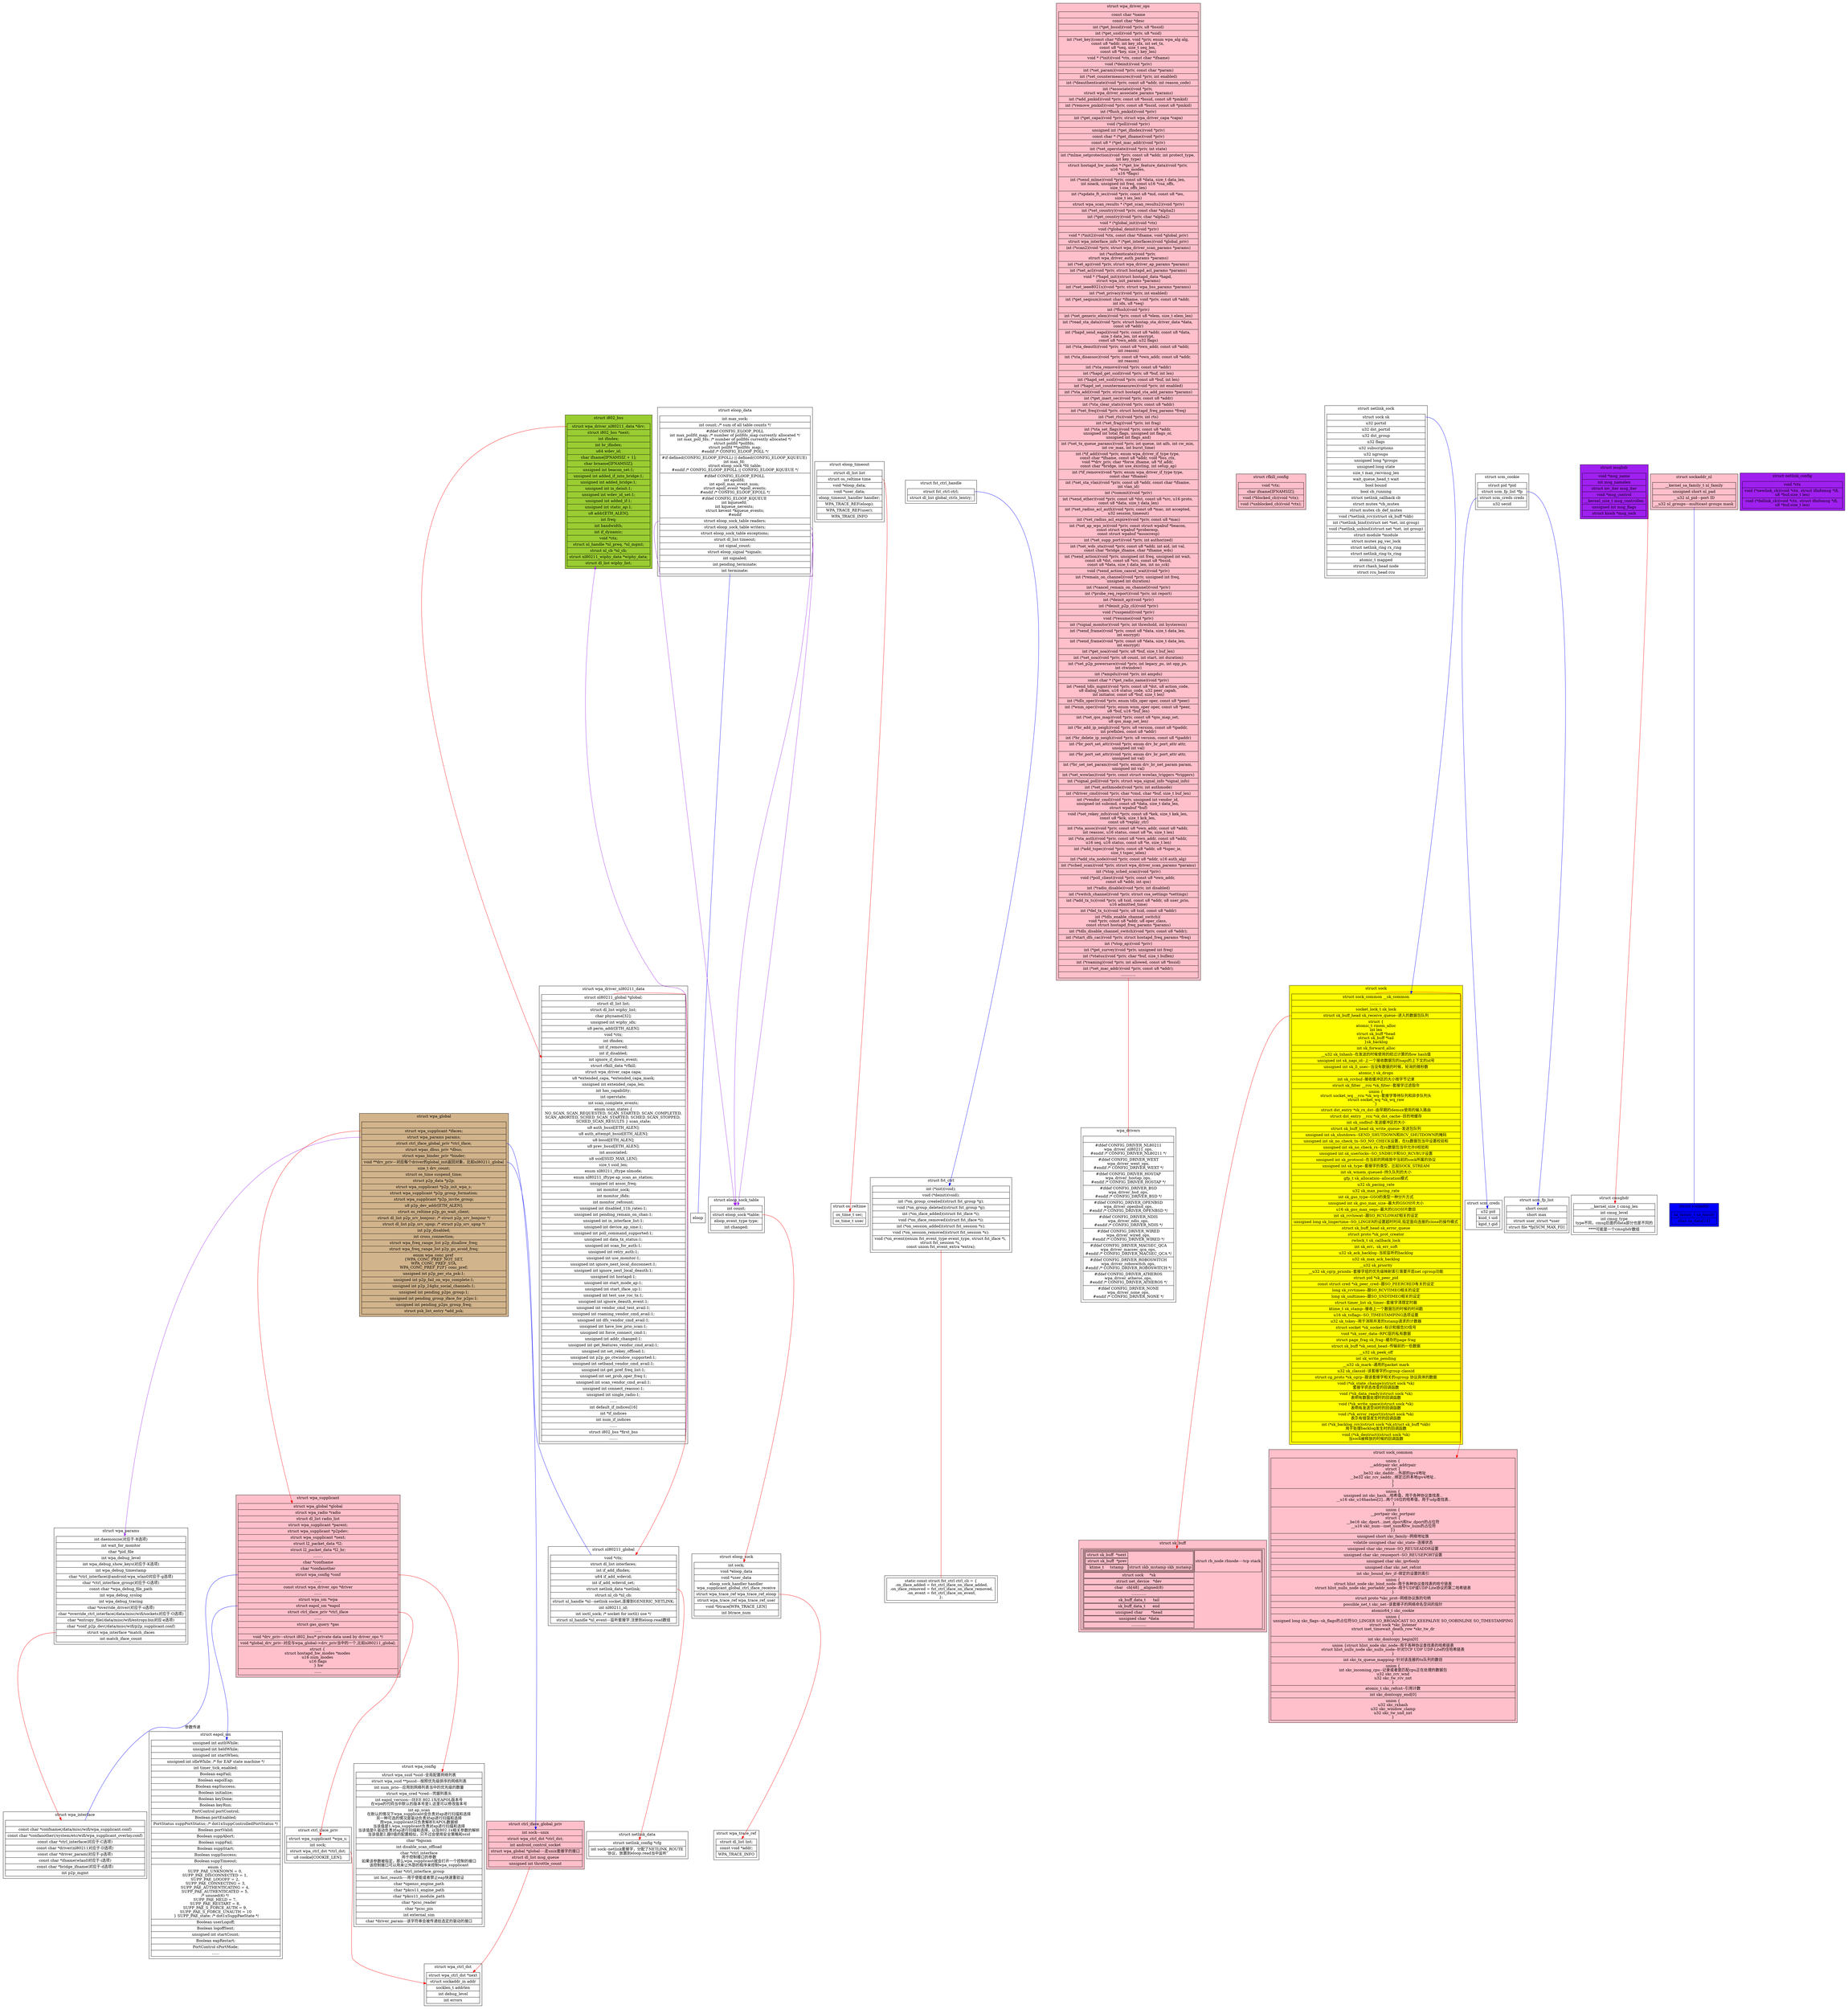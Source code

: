 digraph bluedroid{
	node[shape=record];

	subgraph cluster_struct_wpa_interface{
		label="struct wpa_interface";
		"struct wpa_interface"[label="{
			|const char *confname(/data/misc/wifi/wpa_supplicant.conf)
			|const char *confanother(/system/etc/wifi/wpa_supplicant_overlay.conf)
			|const char *ctrl_interface(对应于-C选项)
			|const char *driver(nl80211对应于-D选项)
			|const char *driver_param(对应于-p选项)
			|const char *ifname(wlan0对应于-i选项)
			|const char *bridge_ifname(对应于-d选项)
			|int p2p_mgmt
		}"];
	}

	subgraph cluster_struct_wpa_params{
		label="struct wpa_params";
		"struct wpa_params"[label="{
			int daemonize(对应于-B选项)
			|int wait_for_monitor
			|char *pid_file
			|int wpa_debug_level
			|int wpa_debug_show_keys(对应于-K选项)
			|int wpa_debug_timestamp
			|char *ctrl_interface(@android:wpa_wlan0对应于-g选项)
			|char *ctrl_interface_group(对应于-G选项)
			|const char *wpa_debug_file_path
			|int wpa_debug_syslog
			|int wpa_debug_tracing
			|char *override_driver(对应于-o选项)
			|char *override_ctrl_interface(/data/misc/wifi/sockets对应于-O选项)
			|char *entropy_file(/data/misc/wifi/entropy.bin对应-e选项)
			|char *conf_p2p_dev(/data/misc/wifi/p2p_supplicant.conf)
			|<match_ifaces>struct wpa_interface *match_ifaces
			|int match_iface_count
		}"];
	}
	"struct wpa_params":match_ifaces->"struct wpa_interface"[color=red];
	"struct wpa_global":ifaces->"struct wpa_supplicant"[color=red];

	subgraph cluster_struct_wpa_global{
		label="struct wpa_global";
		bgcolor=tan;
		"struct wpa_global"[label="{
	|<ifaces>struct wpa_supplicant *ifaces;
    |<params>struct wpa_params params;
    |<ctrl_iface>struct ctrl_iface_global_priv *ctrl_iface;
    |struct wpas_dbus_priv *dbus;
    |struct wpas_binder_priv *binder;
    |<drv_priv>void **drv_priv---对应每个driver的global_init返回对象，比如nl80211_global
	|size_t drv_count;
    |struct os_time suspend_time;
    |struct p2p_data *p2p;
    |struct wpa_supplicant *p2p_init_wpa_s;
    |struct wpa_supplicant *p2p_group_formation;
    |struct wpa_supplicant *p2p_invite_group;
    |u8 p2p_dev_addr[ETH_ALEN];
    |struct os_reltime p2p_go_wait_client;
    |struct dl_list p2p_srv_bonjour; /* struct p2p_srv_bonjour */
    |struct dl_list p2p_srv_upnp; /* struct p2p_srv_upnp */
    |int p2p_disabled;
    |int cross_connection;
    |struct wpa_freq_range_list p2p_disallow_freq;
    |struct wpa_freq_range_list p2p_go_avoid_freq;
    |enum wpa_conc_pref \n\{WPA_CONC_PREF_NOT_SET,\nWPA_CONC_PREF_STA,\nWPA_CONC_PREF_P2P\} conc_pref;
    |unsigned int p2p_per_sta_psk:1;
    |unsigned int p2p_fail_on_wps_complete:1;
    |unsigned int p2p_24ghz_social_channels:1;
    |unsigned int pending_p2ps_group:1;
    |unsigned int pending_group_iface_for_p2ps:1;
    |unsigned int pending_p2ps_group_freq;
    |struct psk_list_entry *add_psk;
		}"];
	}
	"struct wpa_global":drv_priv->"struct nl80211_global"[arrowhead=none color=blue];
	"struct wpa_global":params->"struct wpa_params"[color=purple];
	"struct wpa_global":ctrl_iface->"struct ctrl_iface_global_priv"[color=blue];
	subgraph cluster_struct_ctrl_iface_global_priv{
		label="struct ctrl_iface_global_priv";
		bgcolor=pink;
		"struct ctrl_iface_global_priv"[label="{
			 int sock---unix
    		|struct wpa_ctrl_dst *ctrl_dst;
    		|int android_control_socket
			|struct wpa_global *global----走unix套接字的接口
			|struct dl_list msg_queue
			|unsigned int throttle_count
		}"];
	}


	"struct ctrl_iface_global_priv":ctrl_dst->"struct wpa_ctrl_dst"[color=red];

	subgraph cluster_struct_wpa_ctrl_dst{
		label="struct wpa_ctrl_dst";
		"struct wpa_ctrl_dst"[label="{
			struct wpa_ctrl_dst *next
		|struct sockaddr_in addr
		|socklen_t addrlen
		|int debug_level
		|int errors
		}"];
	}

	"struct eloop_data"->"eloop"[arrowhead=none color=blue];

	subgraph cluster_struct_eloop_data{
		label="struct eloop_data";
		"struct eloop_data"[label="{
			int max_sock;
    |int count; /* sum of all table counts */
|#ifdef CONFIG_ELOOP_POLL\n
    int max_pollfd_map; /* number of pollfds_map currently allocated */
    \nint max_poll_fds; /* number of pollfds currently allocated */
    \nstruct pollfd *pollfds;
    \nstruct pollfd **pollfds_map;
\n#endif /* CONFIG_ELOOP_POLL */
|#if defined(CONFIG_ELOOP_EPOLL) \|\| defined(CONFIG_ELOOP_KQUEUE)
    \nint max_fd;
    \nstruct eloop_sock *fd_table;
\n#endif /* CONFIG_ELOOP_EPOLL \|\| CONFIG_ELOOP_KQUEUE */
|#ifdef CONFIG_ELOOP_EPOLL
    \nint epollfd;
    \nint epoll_max_event_num;
    \nstruct epoll_event *epoll_events;
\n#endif /* CONFIG_ELOOP_EPOLL */
|#ifdef CONFIG_ELOOP_KQUEUE
    \nint kqueuefd;
    \nint kqueue_nevents;
    \nstruct kevent *kqueue_events;
\n#endif
    |<reader>struct eloop_sock_table readers;
    |<writer>struct eloop_sock_table writers;
    |<exception>struct eloop_sock_table exceptions;
    |struct dl_list timeout;
    |int signal_count;
    |struct eloop_signal *signals;
    |int signaled;
    |int pending_terminate;
    |int terminate;
		}"];
	}

	"struct eloop_data":reader->"struct eloop_sock_table"[color=purple];
	"struct eloop_data":writer->"struct eloop_sock_table"[color=purple];
	"struct eloop_data":exception->"struct eloop_sock_table"[color=purple];

	subgraph cluster_struct_eloop_sock_table{
		label="struct eloop_sock_table";
		"struct eloop_sock_table"[label="{
		int count;
    |<table>struct eloop_sock *table;
    |eloop_event_type type;
    |int changed;
	}"];
	}

	"struct eloop_sock_table":table->"struct eloop_sock"[color=red];

	subgraph cluster_struct_eloop_sock{
		label="struct eloop_sock";
		"struct eloop_sock"[label="{
	int sock;
    |void *eloop_data
    |void *user_data
    |eloop_sock_handler handler\nwpa_supplicant_global_ctrl_iface_receive
	|<ref_eloop>struct wpa_trace_ref wpa_trace_ref_eloop
	|struct wpa_trace_ref wpa_trace_ref_user
	|void *btrace[WPA_TRACE_LEN]
	|int btrace_num
	}"];
	}

	"struct eloop_sock":ref_eloop->"struct wpa_trace_ref"[color=red];

	subgraph cluster_struct_wpa_trace_ref{
		label="struct wpa_trace_ref";
		"struct wpa_trace_ref"[label="{
	struct dl_list list;
    |const void *addr;
    |WPA_TRACE_INFO
		}"];
	}

	subgraph cluster_struct_eloop_timeout{
		label="struct eloop_timeout";
		"struct eloop_timeout"[label="{
			struct dl_list list
			|<time>struct os_reltime time
			|void *eloop_data;
    |void *user_data;
    |eloop_timeout_handler handler;
    |WPA_TRACE_REF(eloop);
    |WPA_TRACE_REF(user);
    |WPA_TRACE_INFO
	}"];
	}

	"struct eloop_timeout":time->"struct os_reltime"[color=red];
	subgraph cluster_struct_os_reltime{
		label="struct os_reltime";
		"struct os_reltime"[label="{
		 os_time_t sec;
    	|os_time_t usec
	}"];
	}

	subgraph cluster_struct_fst_ctrl{
		label="struct fst_ctrl";
		"struct fst_ctrl"[label="{
		int (*init)(void);
    |void (*deinit)(void);
    |int (*on_group_created)(struct fst_group *g);
    |void (*on_group_deleted)(struct fst_group *g);
    |int (*on_iface_added)(struct fst_iface *i);
    |void (*on_iface_removed)(struct fst_iface *i);
    |int (*on_session_added)(struct fst_session *s);
    |void (*on_session_removed)(struct fst_session *s);
	|void (*on_event)(enum fst_event_type event_type, struct fst_iface *i,
             \nstruct fst_session *s,
             \nconst union fst_event_extra *extra);
	}"];
	}

	"struct fst_ctrl"->"ctrl_cli"[arrowhead=none color=red];

	subgraph cluster_ctrl_cli{
		"ctrl_cli"[label="{
			static const struct fst_ctrl ctrl_cli = \{\n
    		.on_iface_added = fst_ctrl_iface_on_iface_added,\n
    		.on_iface_removed =  fst_ctrl_iface_on_iface_removed,\n
    		.on_event = fst_ctrl_iface_on_event,\n
			\};
		}"];
	}

	subgraph cluster_struct_fst_ctrl_handle{
		label="struct fst_ctrl_handle";
		"struct fst_ctrl_handle"[label="{
		<ctrl>struct fst_ctrl ctrl;
    |struct dl_list global_ctrls_lentry;
	}"];
	}
	 "struct fst_ctrl_handle":ctrl->"struct fst_ctrl"[color=blue];

	 "struct wpa_driver_ops"->"wpa_drivers"[arrowhead=none color=red];

	subgraph cluster_struct_wpa_driver_ops{
		label="struct wpa_driver_ops";
		bgcolor=pink;
		"struct wpa_driver_ops"[label="{
		const char *name
		|const char *desc
		|int (*get_bssid)(void *priv, u8 *bssid)
		|int (*get_ssid)(void *priv, u8 *ssid)
		|int (*set_key)(const char *ifname, void *priv, enum wpa_alg alg,
               \nconst u8 *addr, int key_idx, int set_tx,
               \nconst u8 *seq, size_t seq_len,
               \nconst u8 *key, size_t key_len)
		| void * (*init)(void *ctx, const char *ifname)
		|void (*deinit)(void *priv)|int (*set_param)(void *priv, const char *param)
		|int (*set_countermeasures)(void *priv, int enabled)
		|int (*deauthenticate)(void *priv, const u8 *addr, int reason_code)
		|int (*associate)(void *priv,
             \nstruct wpa_driver_associate_params *params)
		|int (*add_pmkid)(void *priv, const u8 *bssid, const u8 *pmkid)
		|int (*remove_pmkid)(void *priv, const u8 *bssid, const u8 *pmkid)
		|int (*flush_pmkid)(void *priv)
		|int (*get_capa)(void *priv, struct wpa_driver_capa *capa)
		|void (*poll)(void *priv)
		|unsigned int (*get_ifindex)(void *priv)
		|const char * (*get_ifname)(void *priv)
		|const u8 * (*get_mac_addr)(void *priv)
		|int (*set_operstate)(void *priv, int state)
		|int (*mlme_setprotection)(void *priv, const u8 *addr, int protect_type,
                  \nint key_type)
		|struct hostapd_hw_modes * (*get_hw_feature_data)(void *priv,
                             \nu16 *num_modes,
                             \nu16 *flags)
		|int (*send_mlme)(void *priv, const u8 *data, size_t data_len,
             \nint noack, unsigned int freq, const u16 *csa_offs,
             \nsize_t csa_offs_len)
		|int (*update_ft_ies)(void *priv, const u8 *md, const u8 *ies,
               \nsize_t ies_len)
		|struct wpa_scan_results * (*get_scan_results2)(void *priv)
		|int (*set_country)(void *priv, const char *alpha2)
		|int (*get_country)(void *priv, char *alpha2)
		|void * (*global_init)(void *ctx)
		|void (*global_deinit)(void *priv)
		|void * (*init2)(void *ctx, const char *ifname, void *global_priv)
		|struct wpa_interface_info * (*get_interfaces)(void *global_priv)
		|int (*scan2)(void *priv, struct wpa_driver_scan_params *params)
		|int (*authenticate)(void *priv,
                \nstruct wpa_driver_auth_params *params)
		|int (*set_ap)(void *priv, struct wpa_driver_ap_params *params)
		|int (*set_acl)(void *priv, struct hostapd_acl_params *params)
		|void * (*hapd_init)(struct hostapd_data *hapd,
                \nstruct wpa_init_params *params)
		|int (*set_ieee8021x)(void *priv, struct wpa_bss_params *params)
		|int (*set_privacy)(void *priv, int enabled)
		|int (*get_seqnum)(const char *ifname, void *priv, const u8 *addr,
              \nint idx, u8 *seq)
		|int (*flush)(void *priv)
		|int (*set_generic_elem)(void *priv, const u8 *elem, size_t elem_len)
		|int (*read_sta_data)(void *priv, struct hostap_sta_driver_data *data,
                 \nconst u8 *addr)
		|int (*hapd_send_eapol)(void *priv, const u8 *addr, const u8 *data,
                   \nsize_t data_len, int encrypt,
                   \nconst u8 *own_addr, u32 flags)
		|int (*sta_deauth)(void *priv, const u8 *own_addr, const u8 *addr,
              \nint reason)

		|int (*sta_disassoc)(void *priv, const u8 *own_addr, const u8 *addr,
                \nint reason)
		|int (*sta_remove)(void *priv, const u8 *addr)
		|int (*hapd_get_ssid)(void *priv, u8 *buf, int len)
		|int (*hapd_set_ssid)(void *priv, const u8 *buf, int len)
		|int (*hapd_set_countermeasures)(void *priv, int enabled)
		|int (*sta_add)(void *priv, struct hostapd_sta_add_params *params)
		|int (*get_inact_sec)(void *priv, const u8 *addr)
		|int (*sta_clear_stats)(void *priv, const u8 *addr)
		|int (*set_freq)(void *priv, struct hostapd_freq_params *freq)
		|int (*set_rts)(void *priv, int rts)
		|int (*set_frag)(void *priv, int frag)
		|int (*sta_set_flags)(void *priv, const u8 *addr,
                 \nunsigned int total_flags, unsigned int flags_or,
                 \nunsigned int flags_and)
		|int (*set_tx_queue_params)(void *priv, int queue, int aifs, int cw_min,
                   \nint cw_max, int burst_time)
		|int (*if_add)(void *priv, enum wpa_driver_if_type type,
              \nconst char *ifname, const u8 *addr, void *bss_ctx,
              \nvoid **drv_priv, char *force_ifname, u8 *if_addr,
              \nconst char *bridge, int use_existing, int setup_ap)
		|int (*if_remove)(void *priv, enum wpa_driver_if_type type,
             \nconst char *ifname)
		|int (*set_sta_vlan)(void *priv, const u8 *addr, const char *ifname,
                \nint vlan_id)
		|int (*commit)(void *priv)
		|int (*send_ether)(void *priv, const u8 *dst, const u8 *src, u16 proto,
              \nconst u8 *data, size_t data_len)
		|int (*set_radius_acl_auth)(void *priv, const u8 *mac, int accepted,
                   \nu32 session_timeout)
		|int (*set_radius_acl_expire)(void *priv, const u8 *mac)
		|int (*set_ap_wps_ie)(void *priv, const struct wpabuf *beacon,
                 \nconst struct wpabuf *proberesp,
                 \nconst struct wpabuf *assocresp)
		|int (*set_supp_port)(void *priv, int authorized)
		| int (*set_wds_sta)(void *priv, const u8 *addr, int aid, int val,
               \nconst char *bridge_ifname, char *ifname_wds)
		|int (*send_action)(void *priv, unsigned int freq, unsigned int wait,
              \n const u8 *dst, const u8 *src, const u8 *bssid,
               \nconst u8 *data, size_t data_len, int no_cck)
		|void (*send_action_cancel_wait)(void *priv)
		|int (*remain_on_channel)(void *priv, unsigned int freq,
                 \nunsigned int duration)
		|int (*cancel_remain_on_channel)(void *priv)
		|int (*probe_req_report)(void *priv, int report)
		|int (*deinit_ap)(void *priv)
		|int (*deinit_p2p_cli)(void *priv)
		|void (*suspend)(void *priv)
		|void (*resume)(void *priv)
		|int (*signal_monitor)(void *priv, int threshold, int hysteresis)
		|int (*send_frame)(void *priv, const u8 *data, size_t data_len,
              \nint encrypt)
		|int (*send_frame)(void *priv, const u8 *data, size_t data_len,
              \nint encrypt)
		|int (*get_noa)(void *priv, u8 *buf, size_t buf_len)
		|int (*set_noa)(void *priv, u8 count, int start, int duration)
		|int (*set_p2p_powersave)(void *priv, int legacy_ps, int opp_ps,
                 \nint ctwindow)
		|int (*ampdu)(void *priv, int ampdu)
		|const char * (*get_radio_name)(void *priv)
		|int (*send_tdls_mgmt)(void *priv, const u8 *dst, u8 action_code,
                  \nu8 dialog_token, u16 status_code, u32 peer_capab,
                  \nint initiator, const u8 *buf, size_t len)


		|int (*tdls_oper)(void *priv, enum tdls_oper oper, const u8 *peer)
		|int (*wnm_oper)(void *priv, enum wnm_oper oper, const u8 *peer,
            \nu8 *buf, u16 *buf_len)
		|int (*set_qos_map)(void *priv, const u8 *qos_map_set,
               \nu8 qos_map_set_len)
		|int (*br_add_ip_neigh)(void *priv, u8 version, const u8 *ipaddr,
                   \nint prefixlen, const u8 *addr)
		|int (*br_delete_ip_neigh)(void *priv, u8 version, const u8 *ipaddr)
		|int (*br_port_set_attr)(void *priv, enum drv_br_port_attr attr,
                \nunsigned int val)
		|int (*br_port_set_attr)(void *priv, enum drv_br_port_attr attr,
                \nunsigned int val)
		|int (*br_set_net_param)(void *priv, enum drv_br_net_param param,
                \nunsigned int val)
		|int (*set_wowlan)(void *priv, const struct wowlan_triggers *triggers)
		|int (*signal_poll)(void *priv, struct wpa_signal_info *signal_info)
		|int (*set_authmode)(void *priv, int authmode)
		|int (*driver_cmd)(void *priv, char *cmd, char *buf, size_t buf_len)
		|int (*vendor_cmd)(void *priv, unsigned int vendor_id,
              \nunsigned int subcmd, const u8 *data, size_t data_len,
              \nstruct wpabuf *buf)
		|void (*set_rekey_info)(void *priv, const u8 *kek, size_t kek_len,
                   \nconst u8 *kck, size_t kck_len,
                   \nconst u8 *replay_ctr)
		|int (*sta_assoc)(void *priv, const u8 *own_addr, const u8 *addr,
              \nint reassoc, u16 status, const u8 *ie, size_t len)

		|int (*sta_auth)(void *priv, const u8 *own_addr, const u8 *addr,
             \nu16 seq, u16 status, const u8 *ie, size_t len)
		|int (*add_tspec)(void *priv, const u8 *addr, u8 *tspec_ie,
              \nsize_t tspec_ielen)
		|int (*add_sta_node)(void *priv, const u8 *addr, u16 auth_alg)
		|int (*sched_scan)(void *priv, struct wpa_driver_scan_params *params)
		|int (*stop_sched_scan)(void *priv)
		|void (*poll_client)(void *priv, const u8 *own_addr,
                \nconst u8 *addr, int qos)
		|int (*radio_disable)(void *priv, int disabled)
		|int (*switch_channel)(void *priv, struct csa_settings *settings)
		|int (*add_tx_ts)(void *priv, u8 tsid, const u8 *addr, u8 user_prio,
             \nu16 admitted_time)
		|int (*del_tx_ts)(void *priv, u8 tsid, const u8 *addr)
		|int (*tdls_enable_channel_switch)(
        \nvoid *priv, const u8 *addr, u8 oper_class,
        \nconst struct hostapd_freq_params *params)
		| int (*tdls_disable_channel_switch)(void *priv, const u8 *addr);

		| int (*start_dfs_cac)(void *priv, struct hostapd_freq_params *freq)
		|int (*stop_ap)(void *priv)
		|int (*get_survey)(void *priv, unsigned int freq)

		|int (*status)(void *priv, char *buf, size_t buflen)
		|int (*roaming)(void *priv, int allowed, const u8 *bssid)
		|int (*set_mac_addr)(void *priv, const u8 *addr);
		|............

	}"];
	}

	subgraph cluster_wpa_drivers{
		label="wpa_drivers";
		"wpa_drivers"[label="{
	|#ifdef CONFIG_DRIVER_NL80211
	\nwpa_driver_nl80211_ops,
	\n#endif /* CONFIG_DRIVER_NL80211 */
	|#ifdef CONFIG_DRIVER_WEXT
	\nwpa_driver_wext_ops,
	\n#endif /* CONFIG_DRIVER_WEXT */
	|#ifdef CONFIG_DRIVER_HOSTAP
	\nwpa_driver_hostap_ops,
	\n#endif /* CONFIG_DRIVER_HOSTAP */
	|#ifdef CONFIG_DRIVER_BSD
	\nwpa_driver_bsd_ops,
	\n#endif /* CONFIG_DRIVER_BSD */
	|#ifdef CONFIG_DRIVER_OPENBSD
	\nwpa_driver_openbsd_ops,
	\n#endif /* CONFIG_DRIVER_OPENBSD */
	|#ifdef CONFIG_DRIVER_NDIS
	\nwpa_driver_ndis_ops,
	\n#endif /* CONFIG_DRIVER_NDIS */
	|#ifdef CONFIG_DRIVER_WIRED
	\nwpa_driver_wired_ops,
	\n#endif /* CONFIG_DRIVER_WIRED */
	|#ifdef CONFIG_DRIVER_MACSEC_QCA
	\nwpa_driver_macsec_qca_ops,
	\n#endif /* CONFIG_DRIVER_MACSEC_QCA */
	|#ifdef CONFIG_DRIVER_ROBOSWITCH
	\nwpa_driver_roboswitch_ops,
	\n#endif /* CONFIG_DRIVER_ROBOSWITCH */
	|#ifdef CONFIG_DRIVER_ATHEROS
	\nwpa_driver_atheros_ops,
	\n#endif /* CONFIG_DRIVER_ATHEROS */
	|#ifdef CONFIG_DRIVER_NONE
	\nwpa_driver_none_ops,
	\n#endif /* CONFIG_DRIVER_NONE */
	}"];
	}

	subgraph cluster_struct_wpa_supplicant{
		label="struct wpa_supplicant";
		bgcolor=pink;
		"struct wpa_supplicant"[label="{
			struct wpa_global *global
			|struct wpa_radio *radio
			|struct dl_list radio_list
			|struct wpa_supplicant *parent;
    |struct wpa_supplicant *p2pdev;
    |struct wpa_supplicant *next;
    |struct l2_packet_data *l2;
    |struct l2_packet_data *l2_br;
	|........
	|char *confname
	|char *confanother
	|<conf>struct wpa_config *conf
	|......
	|const struct wpa_driver_ops *driver
	|......
	|<wpa>struct wpa_sm *wpa
    |<eapol>struct eapol_sm *eapol
	|<ctrl_iface>struct ctrl_iface_priv *ctrl_iface
	|......
	|struct gas_query *gas
	|......
	|<drv_priv>void *drv_priv---struct i802_bss/* private data used by driver_ops */
    |void *global_drv_priv--对应与wpa_global-\>drv_priv当中的一个,比如nl80211_global;
	|struct \{
        \nstruct hostapd_hw_modes *modes
        \nu16 num_modes
        \nu16 flags\n
    	\} hw
	|......

	
		}"];
	}
	"struct wpa_supplicant":conf->"struct wpa_interface"[color=blue arrowhead=none label="参数传递"];
	"struct wpa_supplicant":conf->"struct wpa_config"[color=red];

	"struct wpa_supplicant":eapol->"struct eapol_sm"[color=blue];
	"struct wpa_supplicant":ctrl_iface->"struct ctrl_iface_priv"[color=red];

	subgraph cluster_struct_ctrl_iface_priv{
		label="struct ctrl_iface_priv";
		"struct ctrl_iface_priv"[label="{
		struct wpa_supplicant *wpa_s;
		|int sock;
		|<dst>struct wpa_ctrl_dst *ctrl_dst;
		|u8 cookie[COOKIE_LEN];
		}"];
	}
	"struct ctrl_iface_priv":dst->"struct wpa_ctrl_dst"[color=red];

	subgraph cluster_struct_wpa_config{
		label="struct wpa_config";
		"struct wpa_config"[label="{
		struct wpa_ssid *ssid--全局配置网络列表
		|struct wpa_ssid **pssid---按照优先级排序的网络列表
		|int num_prio---应用到网络列表当中的优先级的数量
		|struct wpa_cred *cred---凭据列表头
		|int eapol_version---IEEE 802.1X/EAPOL版本号
		\n在wpa的代码当中默认的版本号是1,这里可以修改版本号
		|int ap_scan\n在默认的情况下wpa_supplicant会负责对ap进行扫描和选择
		\n另一种可选的情况是驱动负责对ap进行扫描和选择\n
		而wpa_supplicant只负责解析EAPOL数据帧\n当该值是1,wpa_supplicant
		负责对ap进行扫描和选择\n当该值是0,驱动负责对ap进行扫描和选择，以及
		802.1x相关参数的解析\n当该值是2,跟0值的配置相似，只不过会使用安全策略和ssid
		|char *bgscan
		|int disable_scan_offload
		|char *ctrl_interface
		\n用于控制接口的参数\n如果该参数被指定，那么wpa_supplicant就会打开一个控制的接口\n
		该控制接口可以用来让外部的程序来控制wpa_supplicant\n
		|char *ctrl_interface_group
		|int fast_reauth----用于使能或者禁止eap快速重验证
		|char *opensc_engine_path
		|char *pkcs11_engine_path
		|char *pkcs11_module_path
		|char *pcsc_reader
		|char *pcsc_pin
		|int external_sim
		|char *driver_param---该字符串会被传递给选定的驱动的接口
	}"];
	}

	subgraph cluster_struct_eapol_sm{
		label="struct eapol_sm";
		"struct eapol_sm"[label="{
		unsigned int authWhile;
    |unsigned int heldWhile;
    |unsigned int startWhen;
    |unsigned int idleWhile; /* for EAP state machine */
    |int timer_tick_enabled;
	|Boolean eapFail;
    |Boolean eapolEap;
    |Boolean eapSuccess;
    |Boolean initialize;
    |Boolean keyDone;
    |Boolean keyRun;
    |PortControl portControl;
    |Boolean portEnabled;
    |PortStatus suppPortStatus;  /* dot1xSuppControlledPortStatus */
    |Boolean portValid;
    |Boolean suppAbort;
    |Boolean suppFail;
    |Boolean suppStart;
    |Boolean suppSuccess;
    |Boolean suppTimeout;
	|enum \{
        \nSUPP_PAE_UNKNOWN = 0,
        \nSUPP_PAE_DISCONNECTED = 1,
        \nSUPP_PAE_LOGOFF = 2,
       \n SUPP_PAE_CONNECTING = 3,
        \nSUPP_PAE_AUTHENTICATING = 4,
        \nSUPP_PAE_AUTHENTICATED = 5,
        \n/* unused(6) */
        \nSUPP_PAE_HELD = 7,
        \nSUPP_PAE_RESTART = 8,
        \nSUPP_PAE_S_FORCE_AUTH = 9,
        \nSUPP_PAE_S_FORCE_UNAUTH = 10\n
    \} SUPP_PAE_state; /* dot1xSuppPaeState */
	|Boolean userLogoff;
    |Boolean logoffSent;
    |unsigned int startCount;
    |Boolean eapRestart;
    |PortControl sPortMode;
	|......


	}"]
	}
	"struct i802_bss":drv->"struct wpa_driver_nl80211_data"[color=red];
	subgraph cluster_struct_i802_bss{
		label="struct i802_bss";
		bgcolor="yellowgreen";
		"struct i802_bss"[label="{
			<drv>struct wpa_driver_nl80211_data *drv;
    |struct i802_bss *next;
    |int ifindex;
    |int br_ifindex;
    |u64 wdev_id;
    |char ifname[IFNAMSIZ + 1];
    |char brname[IFNAMSIZ];
    |unsigned int beacon_set:1;
    |unsigned int added_if_into_bridge:1;
    |unsigned int added_bridge:1;
    |unsigned int in_deinit:1;
    |unsigned int wdev_id_set:1;
    |unsigned int added_if:1;
    |unsigned int static_ap:1;

    |u8 addr[ETH_ALEN];

    |int freq;
    |int bandwidth;
    |int if_dynamic;

    |void *ctx;
    |struct nl_handle *nl_preq, *nl_mgmt;
    |struct nl_cb *nl_cb;

    |struct nl80211_wiphy_data *wiphy_data;
    |struct dl_list wiphy_list;
		}"];
	}

	subgraph cluster_struct_nl80211_global{
		label="struct nl80211_global";
		"struct nl80211_global"[label="{
		void *ctx;
    |struct dl_list interfaces;
    |int if_add_ifindex;
    |u64 if_add_wdevid;
    |int if_add_wdevid_set;
    |<netlink>struct netlink_data *netlink;
    |struct nl_cb *nl_cb;
    |struct nl_handle *nl---netlink socket,连接到GENERIC_NETLINK;
    |int nl80211_id;
    |int ioctl_sock; /* socket for ioctl() use */
    |struct nl_handle *nl_event---监听套接字,注册到eloop.read数组
	}"];
	}
	"struct nl80211_global":netlink->"struct netlink_data"[color=red];
	subgraph cluster_struct_netlink_data{
		label="struct netlink_data";
		"struct netlink_data"[label="{
		struct netlink_config *cfg
    	|int sock--netlink套接字，分配了NETLINK_ROUTE\n
		'协议，放置到eloop.read当中监听'
	}"];
	}

	"struct wpa_driver_nl80211_data":global->"struct nl80211_global"[color=red];
	subgraph cluster_struct_wpa_driver_nl80211_data{
		label="struct wpa_driver_nl80211_data";
		"struct wpa_driver_nl80211_data"[label="{
		<global>struct nl80211_global *global;
    |struct dl_list list;
    |struct dl_list wiphy_list;
    |char phyname[32];
    |unsigned int wiphy_idx;
    |u8 perm_addr[ETH_ALEN];
    |void *ctx;
    |int ifindex;
    |int if_removed;
    |int if_disabled;
    |int ignore_if_down_event;
    |struct rfkill_data *rfkill;
    |struct wpa_driver_capa capa;
    |u8 *extended_capa, *extended_capa_mask;
    |unsigned int extended_capa_len;
    |int has_capability;

    |int operstate;

    |int scan_complete_events;
	|enum scan_states \{\n
        NO_SCAN, SCAN_REQUESTED, SCAN_STARTED, SCAN_COMPLETED,
        \nSCAN_ABORTED, SCHED_SCAN_STARTED, SCHED_SCAN_STOPPED,
        \nSCHED_SCAN_RESULTS
    \} scan_state;
	|u8 auth_bssid[ETH_ALEN];
    |u8 auth_attempt_bssid[ETH_ALEN];
    |u8 bssid[ETH_ALEN];
    |u8 prev_bssid[ETH_ALEN];
    |int associated;
    |u8 ssid[SSID_MAX_LEN];
    |size_t ssid_len;
    |enum nl80211_iftype nlmode;
    |enum nl80211_iftype ap_scan_as_station;
    |unsigned int assoc_freq;

    |int monitor_sock;
    |int monitor_ifidx;
    |int monitor_refcount;
	|unsigned int disabled_11b_rates:1;
    |unsigned int pending_remain_on_chan:1;
    |unsigned int in_interface_list:1;
    |unsigned int device_ap_sme:1;
    |unsigned int poll_command_supported:1;
    |unsigned int data_tx_status:1;
    |unsigned int scan_for_auth:1;
    |unsigned int retry_auth:1;
    |unsigned int use_monitor:1;
    |unsigned int ignore_next_local_disconnect:1;
    |unsigned int ignore_next_local_deauth:1;
    |unsigned int hostapd:1;
    |unsigned int start_mode_ap:1;
    |unsigned int start_iface_up:1;
    |unsigned int test_use_roc_tx:1;
    |unsigned int ignore_deauth_event:1;
    |unsigned int vendor_cmd_test_avail:1;
    |unsigned int roaming_vendor_cmd_avail:1;
    |unsigned int dfs_vendor_cmd_avail:1;
    |unsigned int have_low_prio_scan:1;
    |unsigned int force_connect_cmd:1;
    |unsigned int addr_changed:1;
    |unsigned int get_features_vendor_cmd_avail:1;
    |unsigned int set_rekey_offload:1;
    |unsigned int p2p_go_ctwindow_supported:1;
    |unsigned int setband_vendor_cmd_avail:1;
    |unsigned int get_pref_freq_list:1;
    |unsigned int set_prob_oper_freq:1;
    |unsigned int scan_vendor_cmd_avail:1;
    |unsigned int connect_reassoc:1;
	|unsigned int single_radio:1;
	
	|......
	|int default_if_indices[16]
	|int *if_indices
	|int num_if_indices
	|......
	|<first_bss>struct i802_bss *first_bss
	|.......

	}"];
	}
	"struct wpa_driver_nl80211_data":first_bss->"struct i802_bss"[color=purple];
	
	subgraph cluster_struct_rfkill_config{
		label="struct rfkill_config";
		bgcolor="pink";
		"struct rfkill_config"[label="{
			void *ctx;
    |char ifname[IFNAMSIZ];
    |void (*blocked_cb)(void *ctx);
    |void (*unblocked_cb)(void *ctx);
		}"];
	}
	subgraph cluster_struct_sk_buff{
		label="struct sk_buff";
		bgcolor="pink";
		"struct sk_buff"[label=<
			<table>
				<tr>
					<td>
						<table>
						<tr>
						<td>struct sk_buff  *next</td>
						</tr>
						<tr>
						<td> struct sk_buff  *prev</td>
						</tr>
						<tr>
							<td>
								ktime_t     tstamp
							</td>
							<td>
								struct skb_mstamp skb_mstamp
							</td>
						</tr>
						</table>
					</td>
					<td>
						struct rb_node rbnode----tcp stack
					</td>
				</tr>
				<tr><td>struct sock     *sk</td></tr>
				<tr><td>struct net_device   *dev</td></tr>
				<tr><td>char   cb[48] __aligned(8)</td></tr>
				<tr><td>............</td></tr>
				<tr><td>sk_buff_data_t      tail</td></tr>
				<tr><td>sk_buff_data_t      end</td></tr>
				<tr><td>unsigned char       *head</td></tr>
				<tr><td>unsigned char  *data</td></tr>
				<tr><td>............</td></tr>
			</table>
		>];
	}

	"struct sock":recv_queue->"struct sk_buff"[color=red];
	"struct netlink_sock":sock->"struct sock"[color=blue];

	subgraph cluster_struct_netlink_sock{
		label="struct netlink_sock";
		"struct netlink_sock"[label="{
			<sock>struct sock     sk
    |u32         portid
    |u32         dst_portid
    |u32         dst_group
    |u32         flags
    |u32         subscriptions
    |u32         ngroups
    |unsigned long       *groups
    |unsigned long       state
    |size_t          max_recvmsg_len
    |wait_queue_head_t   wait
    |bool            bound
    |bool            cb_running
    |struct netlink_callback cb
    |struct mutex        *cb_mutex
    |struct mutex        cb_def_mutex
	|void            (*netlink_rcv)(struct sk_buff *skb)
    |int         (*netlink_bind)(struct net *net, int group)
    |void            (*netlink_unbind)(struct net *net, int group)
    |struct module       *module
	|struct mutex        pg_vec_lock
    |struct netlink_ring rx_ring
    |struct netlink_ring tx_ring
    |atomic_t        mapped
	|struct rhash_head   node
    |struct rcu_head     rcu
		}"];
	}

	subgraph cluster_struct_scm_cookie{
		label="struct scm_cookie";
		"struct scm_cookie"[label="{
			struct pid      *pid
			|<fp>struct scm_fp_list  *fp
			|<cred>struct scm_creds    creds
			|u32         secid
		}"];
	}
	"struct scm_cookie":cred->"struct scm_creds"[color=blue];
	subgraph cluster_struct_scm_creds{
		label="struct scm_creds";
		"struct scm_creds"[label="{
		 u32 pid
    	|kuid_t  uid
    	|kgid_t  gid	
	}"];
	}

	"struct scm_cookie":fp->"struct scm_fp_list"[color=blue];

	subgraph cluster_struct_scm_fp_list{
		label="struct scm_fp_list";
		"struct scm_fp_list"[label="{
		 short           count
    	|short           max
    	|struct user_struct  *user
    	|<file>struct file     *fp[SCM_MAX_FD]
		}"];
	}

	subgraph cluster_struct_cmsghdr{
		label="struct cmsghdr";
		"struct cmsghdr"[label="{
			 __kernel_size_t cmsg_len
			 |int     cmsg_level
			 |int     cmsg_type\ntype不同，cmsg后面的data部分也是不同的
			|****可能是一个cmsghdr数组
		}"];
	}

	subgraph cluster_struct_msghdr{
		label="struct msghdr";
		bgcolor="purple";
		"struct msghdr"[label="{
		void        *msg_name
    	|int     msg_namelen
    	|struct iov_iter msg_iter
    	|<control>void        *msg_control
    	|__kernel_size_t msg_controllen
    	|unsigned int    msg_flags
    	|struct kiocb    *msg_iocb
		}"];
	}
	"struct msghdr":control->"struct cmsghdr"[color=red];

	subgraph cluster_struct_sockaddr_nl{
		label="struct sockaddr_nl";
		bgcolor="pink";
		"struct sockaddr_nl"[label="{
		 __kernel_sa_family_t    nl_family
    	|unsigned short  nl_pad
    	|__u32       nl_pid---port ID
    	|__u32       nl_groups---multicast groups mask
	}"];
	}
	"struct sockaddr_nl"->"struct sockaddr"[arrowhead=none color=blue];
	subgraph cluster_struct_sockaddr{
		label="struct sockaddr";
		bgcolor="blue";
		"struct sockaddr"[label="{
			sa_family_t sa_family
			|char        sa_data[14]
		}"];
	}

	subgraph cluster_struct_sock{
		label="struct sock";
		bgcolor="yellow";
		"struct sock"[label="{
			<common>struct sock_common  __sk_common
			|..........
			|socket_lock_t   sk_lock
			|<recv_queue>struct sk_buff_head sk_receive_queue--进入的数据包队列
			|struct \{\n
			atomic_t    rmem_alloc\n
			int     len\n
			struct sk_buff  *head\n
			struct sk_buff  *tail\n
			\}sk_backlog\n
			|int         sk_forward_alloc
			|__u32           sk_txhash--在发送的时候使用的经过计算的flow hash值
			|unsigned int        sk_napi_id--上一个接收数据包的napi的上下文的id号
			|unsigned int        sk_ll_usec--当没有数据的时候，轮询的微秒数
			|atomic_t        sk_drops
			|int         sk_rcvbuf--接收缓冲区的大小按字节记录
			|struct sk_filter __rcu  *sk_filter--套接字过滤指令
			|union \{\n
			struct socket_wq __rcu  *sk_wq--套接字等待队列和异步队列头\n
			struct socket_wq    *sk_wq_raw\n
			\}\n
			|struct dst_entry    *sk_rx_dst--由早期的demux使用的输入路由
			|struct dst_entry __rcu  *sk_dst_cache--目的地缓存
			|int         sk_sndbuf--发送缓冲区的大小
			|struct sk_buff_head sk_write_queue--发送包队列
			|unsigned int        sk_shutdown--SEND_SHUTDOWN和RCV_SHUTDOWN的掩码
			|unsigned int        sk_no_check_tx--SO_NO_CHECK设置，在tx数据包当中设置校验和
			|unsigned int        sk_no_check_rx--在rx数据包当中允许0校验和
			|unsigned int        sk_userlocks--SO_SNDBUF和SO_RCVBUF设置
			|unsigned int        sk_protocol--在当前的网络族中当前的sock所属的协议
			|unsigned int        sk_type--套接字的类型，比如SOCK_STREAM
			|int         sk_wmem_queued--持久队列的大小
			|gfp_t           sk_allocation--allocation模式
			|u32         sk_pacing_rate
			|u32         sk_max_pacing_rate
			|int         sk_gso_type--GSO的类型一种分片方式
			|unsigned int        sk_gso_max_size--最大的GSO分片大小
			|u16         sk_gso_max_segs--最大的GSO分片数目
			|int         sk_rcvlowat--跟SO_RCVLOWAT相关的设定
			|unsigned long           sk_lingertime--SO_LINGER的设置超时时间,指定面向连接的close的操作模式
			|struct sk_buff_head sk_error_queue
			|struct proto        *sk_prot_creator
			|rwlock_t        sk_callback_lock
			|int         sk_err，sk_err_soft
			|u32         sk_ack_backlog--当前监听的backlog
			|u32         sk_max_ack_backlog
			|__u32           sk_priority
			|__u32           sk_cgrp_prioidx--套接字组的优先级映射索引需要开启net cgroup功能
			|struct pid      *sk_peer_pid
			|const struct cred   *sk_peer_cred--跟SO_PEERCRED有关的设定
			|long            sk_rcvtimeo--跟SO_RCVTIMEO相关的设定
			|long            sk_sndtimeo--跟SO_SNDTIMEO相关的设定
			|struct timer_list   sk_timer--套接字清理定时器
			|ktime_t         sk_stamp--接收上一个数据包的时候的时间戳
			|u16         sk_tsflags--SO_TIMESTAMPING选项设置
			|u32         sk_tskey--用于消除并发的tstamp请求的计数器
			|struct socket       *sk_socket--标识和报告IO信号
			|void            *sk_user_data--RPC层的私有数据
			|struct page_frag    sk_frag--缓存的page frag
			|struct sk_buff      *sk_send_head--传输前的一些数据
			|__s32           sk_peek_off
			|int         sk_write_pending
			|__u32           sk_mark--通用的packet mark
			|u32         sk_classid--该套接字的cgroup classid
			|struct cg_proto     *sk_cgrp--跟该套接字相关的cgroup 协议具体的数据
			|void   (*sk_state_change)(struct sock *sk)\n
			套接字状态改变的回调函数
			|void            (*sk_data_ready)(struct sock *sk)\n
			表明有数据处理时的回调函数
			|void            (*sk_write_space)(struct sock *sk)\n
			表明有发送空间时的回调函数
			|void            (*sk_error_report)(struct sock *sk)\n
			表示有错误发生时的回调函数
			|int         (*sk_backlog_rcv)(struct sock *sk,struct sk_buff *skb)\n
			用于处理backlog发生时的回调函数
			|void                    (*sk_destruct)(struct sock *sk)\n
			当sock被释放的时候的回调函数

		}"];
	}
	"struct sock":common->"struct sock_common"[color=red];

	subgraph cluster_struct_sock_common{
		label="struct sock_common";
		bgcolor="pink";
		"struct sock_common"[label="{
	    		union \{\n
				__addrpair  skc_addrpair\n
				struct \{\n
				__be32  skc_daddr....外部的ipv4地址\n
				__be32  skc_rcv_saddr...绑定过的本地ipv4地址..\n
				\}\n
				\}
		  |union \{\n
			unsigned int    skc_hash...哈希值，用于各种协议查找表..\n
			 __u16       skc_u16hashes\[2\]...两个16位的哈希值，用于udp查找表..\n
			 \}\n
		  |union \{\n
			__portpair  skc_portpair\n
			struct \{\n
			__be16  skc_dport...inet_dport和tw_dport的占位符\n
			 __u16   skc_num---inet_num和tw_num的占位符\n
			\}
			\}
		|unsigned short      skc_family--网络地址族
		|volatile unsigned char  skc_state--连接状态
		|unsigned char       skc_reuse--SO_REUSEADDR设置
		|unsigned char       skc_reuseport--SO_REUSEPORT设置
		|unsigned char       skc_ipv6only
		|unsigned char       skc_net_refcnt
		|int         skc_bound_dev_if--绑定的设置的索引
		|union \{\n
		struct hlist_node   skc_bind_node--用于各种协议查找表的哈兮链表\n
		struct hlist_nulls_node skc_portaddr_node--用于UDP或UDP-Lite协议的第二哈希链表\n
		\}
		|struct proto        *skc_prot--网络协议族的句柄
		| possible_net_t      skc_net--该套接子的网络命名空间的指针
		|atomic64_t      skc_cookie
		|union \{\n
		unsigned long   skc_flags--sk_flags的占位符SO_LINGER SO_BROADCAST SO_KEEPALIVE SO_OOBINLINE SO_TIMESTAMPING\n
		struct sock *skc_listener\n
		struct inet_timewait_death_row *skc_tw_dr\n
		\}
		|int         skc_dontcopy_begin\[0\]
		|union \{
			struct hlist_node   skc_node--用于各种协议查找表的哈希链表\n
			struct hlist_nulls_node skc_nulls_node--针对TCP UDP UDP-Lite的住哈希链表\n
		\}
		|int         skc_tx_queue_mapping--针对该连接的tx队列的数目
		|union \{\n
		int     skc_incoming_cpu--记录或者是匹配cpu正在处理的数据包\n
		u32     skc_rcv_wnd\n
		u32     skc_tw_rcv_nxt\n
		\}
		|atomic_t        skc_refcnt--引用计数
		|int  skc_dontcopy_end\[0\]
		|union \{\n
		u32     skc_rxhash\n
		u32     skc_window_clamp\n
		u32     skc_tw_snd_nxt\n
		\}

	
	
	}"];
	}

	subgraph cluster_struct_netlink_config{
		label="struct netlink_config";
		bgcolor="purple";
		"struct netlink_config"[label="{
			void *ctx
    |void (*newlink_cb)(void *ctx, struct ifinfomsg *ifi, 
			\nu8 *buf,size_t len)
    |void (*dellink_cb)(void *ctx, struct ifinfomsg *ifi, 
			\nu8 *buf,size_t len)
		}"];
	}

}
